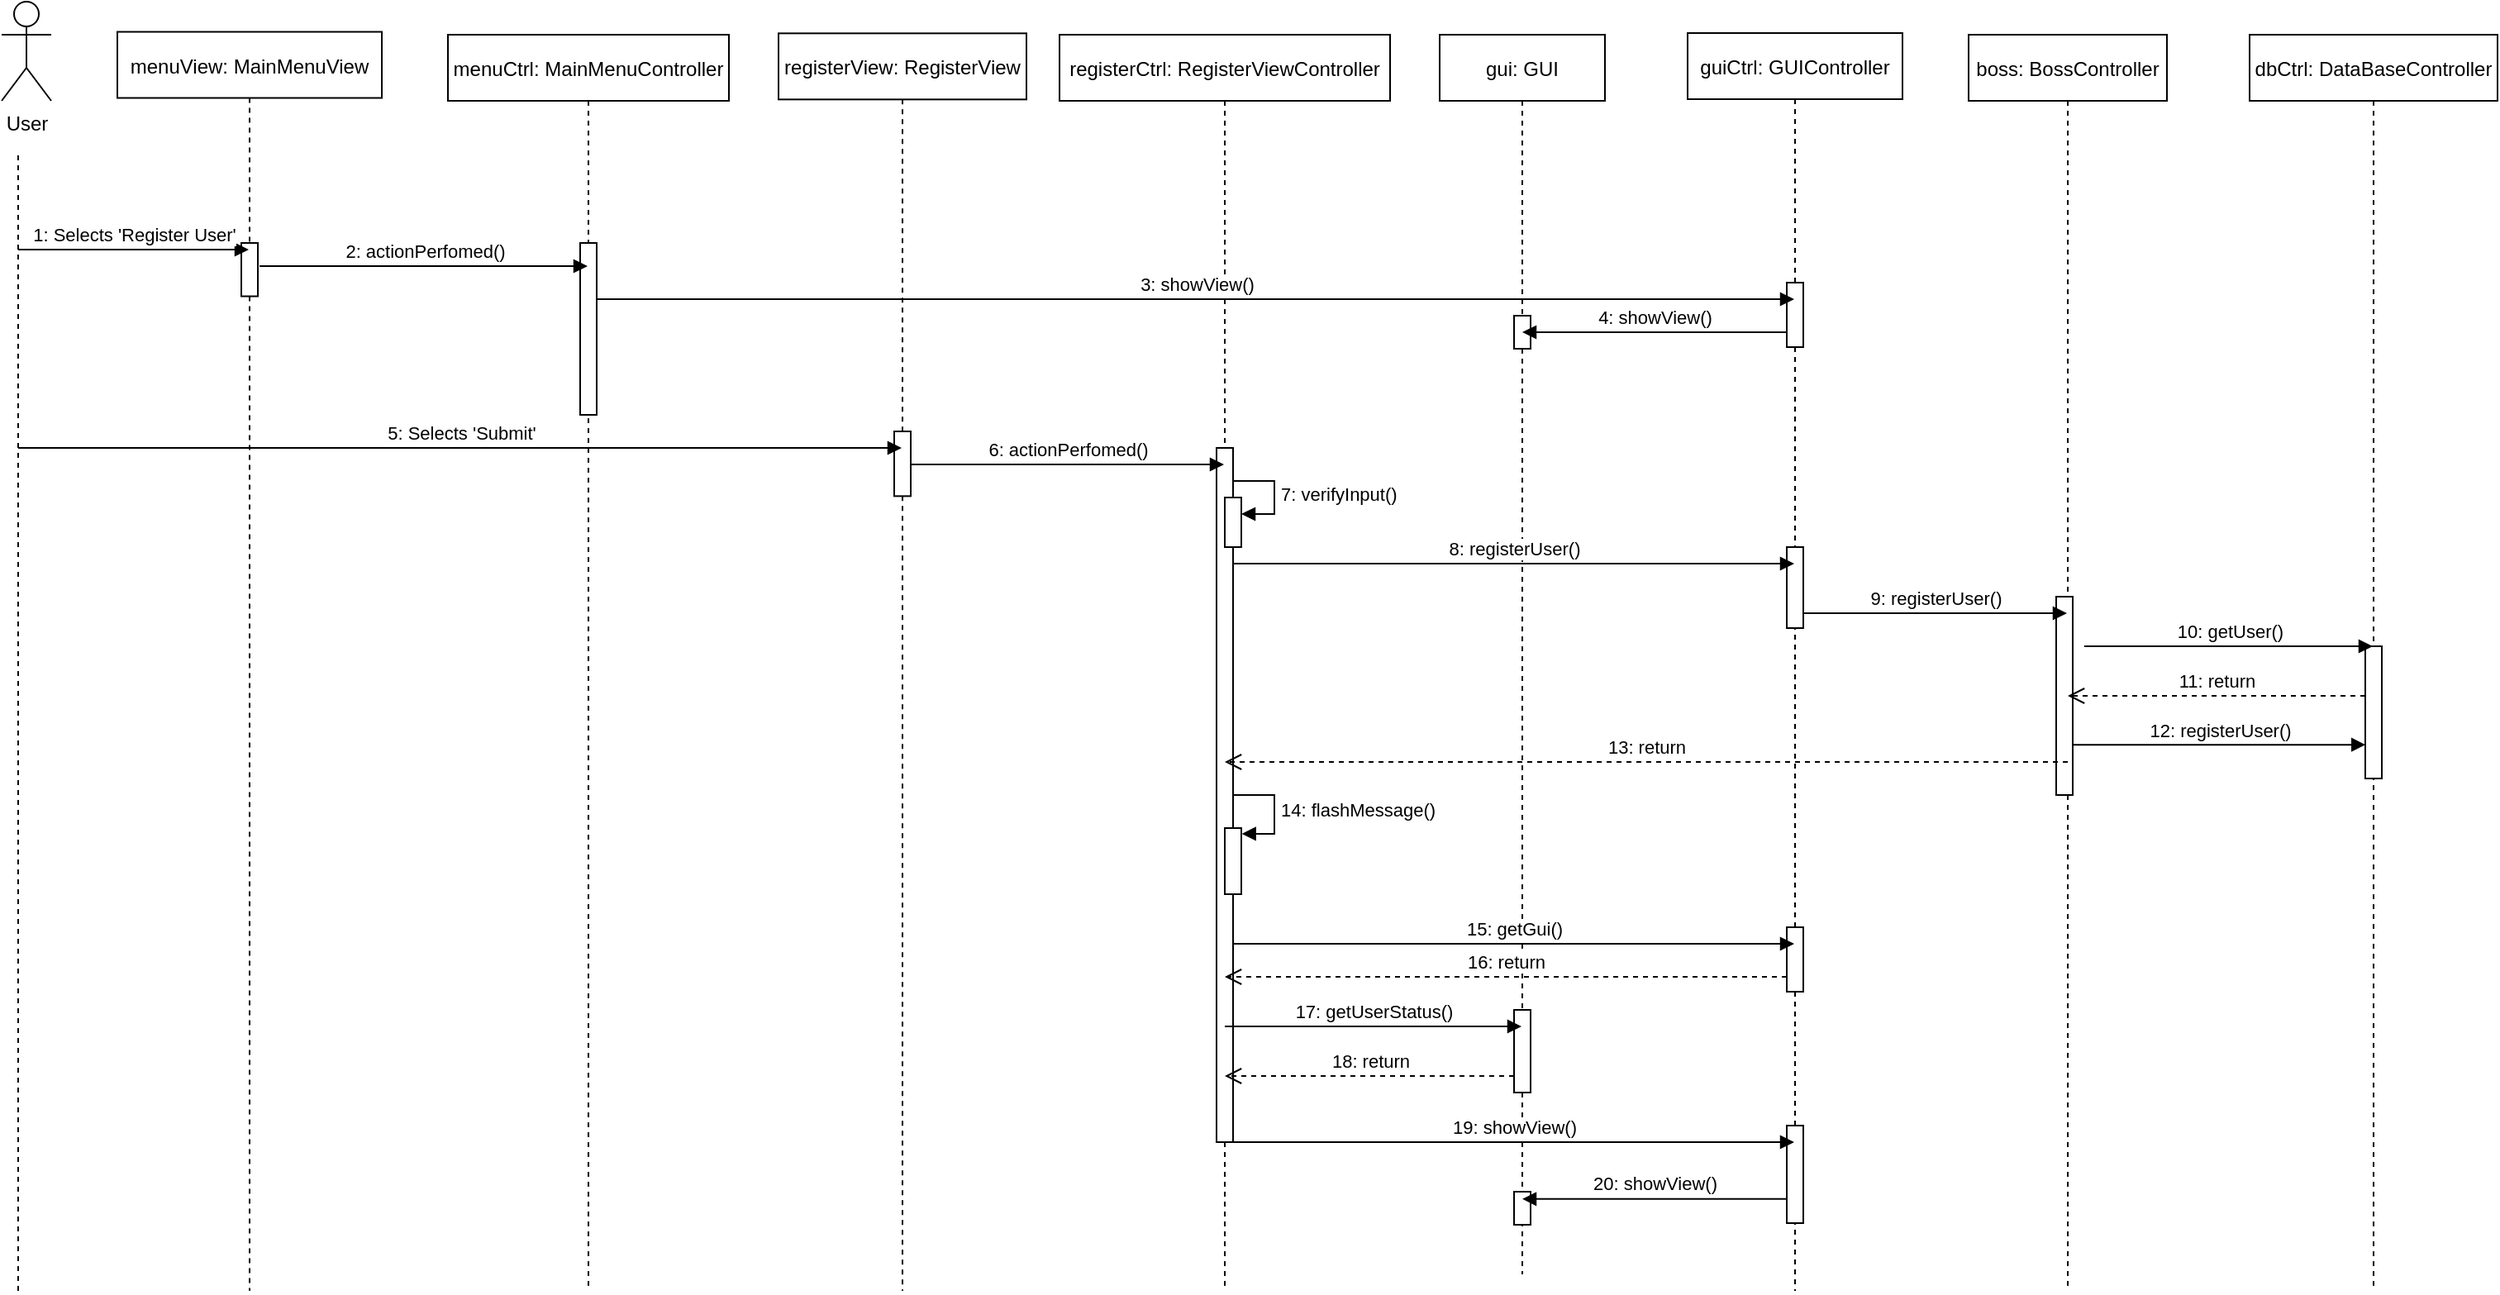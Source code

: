 <mxfile version="13.7.3" type="device"><diagram id="RpcwMZ3hJ1o9VPm2dOrJ" name="Page-1"><mxGraphModel dx="3294" dy="535" grid="1" gridSize="10" guides="1" tooltips="1" connect="1" arrows="1" fold="1" page="1" pageScale="1" pageWidth="827" pageHeight="1169" math="0" shadow="0"><root><mxCell id="0"/><mxCell id="1" parent="0"/><mxCell id="SmkIMqeIg3POfSPbGRKb-4" value="gui: GUI" style="shape=umlLifeline;perimeter=lifelinePerimeter;container=1;collapsible=0;recursiveResize=0;rounded=0;shadow=0;strokeWidth=1;" parent="1" vertex="1"><mxGeometry x="-940" y="80" width="100" height="750" as="geometry"/></mxCell><mxCell id="Lbo5cVpuWJiNLc-XngnY-75" value="" style="html=1;points=[];perimeter=orthogonalPerimeter;" parent="SmkIMqeIg3POfSPbGRKb-4" vertex="1"><mxGeometry x="45" y="590" width="10" height="50" as="geometry"/></mxCell><mxCell id="Lbo5cVpuWJiNLc-XngnY-81" value="" style="html=1;points=[];perimeter=orthogonalPerimeter;" parent="SmkIMqeIg3POfSPbGRKb-4" vertex="1"><mxGeometry x="45" y="170" width="10" height="20" as="geometry"/></mxCell><mxCell id="Lbo5cVpuWJiNLc-XngnY-83" value="" style="html=1;points=[];perimeter=orthogonalPerimeter;" parent="SmkIMqeIg3POfSPbGRKb-4" vertex="1"><mxGeometry x="45" y="700" width="10" height="20" as="geometry"/></mxCell><mxCell id="SmkIMqeIg3POfSPbGRKb-5" value="boss: BossController" style="shape=umlLifeline;perimeter=lifelinePerimeter;container=1;collapsible=0;recursiveResize=0;rounded=0;shadow=0;strokeWidth=1;" parent="1" vertex="1"><mxGeometry x="-620" y="80" width="120" height="760" as="geometry"/></mxCell><mxCell id="Lbo5cVpuWJiNLc-XngnY-36" value="" style="html=1;points=[];perimeter=orthogonalPerimeter;" parent="SmkIMqeIg3POfSPbGRKb-5" vertex="1"><mxGeometry x="53" y="340" width="10" height="120" as="geometry"/></mxCell><mxCell id="SmkIMqeIg3POfSPbGRKb-22" value="dbCtrl: DataBaseController" style="shape=umlLifeline;perimeter=lifelinePerimeter;container=1;collapsible=0;recursiveResize=0;rounded=0;shadow=0;strokeWidth=1;" parent="1" vertex="1"><mxGeometry x="-450" y="80" width="150" height="760" as="geometry"/></mxCell><mxCell id="Lbo5cVpuWJiNLc-XngnY-38" value="" style="html=1;points=[];perimeter=orthogonalPerimeter;" parent="SmkIMqeIg3POfSPbGRKb-22" vertex="1"><mxGeometry x="70" y="370" width="10" height="80" as="geometry"/></mxCell><mxCell id="SmkIMqeIg3POfSPbGRKb-117" value="menuView: MainMenuView" style="shape=umlLifeline;perimeter=lifelinePerimeter;container=1;collapsible=0;recursiveResize=0;rounded=0;shadow=0;strokeWidth=1;" parent="1" vertex="1"><mxGeometry x="-1740" y="78.26" width="160" height="761.74" as="geometry"/></mxCell><mxCell id="SmkIMqeIg3POfSPbGRKb-138" value="" style="points=[];perimeter=orthogonalPerimeter;rounded=0;shadow=0;strokeWidth=1;" parent="SmkIMqeIg3POfSPbGRKb-117" vertex="1"><mxGeometry x="75" y="127.74" width="10" height="32.26" as="geometry"/></mxCell><mxCell id="SmkIMqeIg3POfSPbGRKb-118" value="menuCtrl: MainMenuController" style="shape=umlLifeline;perimeter=lifelinePerimeter;container=1;collapsible=0;recursiveResize=0;rounded=0;shadow=0;strokeWidth=1;" parent="1" vertex="1"><mxGeometry x="-1540" y="80" width="170" height="760" as="geometry"/></mxCell><mxCell id="SmkIMqeIg3POfSPbGRKb-119" value="" style="points=[];perimeter=orthogonalPerimeter;rounded=0;shadow=0;strokeWidth=1;" parent="SmkIMqeIg3POfSPbGRKb-118" vertex="1"><mxGeometry x="80" y="126" width="10" height="104" as="geometry"/></mxCell><mxCell id="SmkIMqeIg3POfSPbGRKb-120" value="registerView: RegisterView" style="shape=umlLifeline;perimeter=lifelinePerimeter;container=1;collapsible=0;recursiveResize=0;rounded=0;shadow=0;strokeWidth=1;" parent="1" vertex="1"><mxGeometry x="-1340" y="79.17" width="150" height="760.83" as="geometry"/></mxCell><mxCell id="Lbo5cVpuWJiNLc-XngnY-17" value="" style="html=1;points=[];perimeter=orthogonalPerimeter;" parent="SmkIMqeIg3POfSPbGRKb-120" vertex="1"><mxGeometry x="70" y="240.83" width="10" height="39.17" as="geometry"/></mxCell><mxCell id="SmkIMqeIg3POfSPbGRKb-122" value="registerCtrl: RegisterViewController" style="shape=umlLifeline;perimeter=lifelinePerimeter;container=0;collapsible=0;recursiveResize=0;rounded=0;shadow=0;strokeWidth=1;" parent="1" vertex="1"><mxGeometry x="-1170" y="80" width="200" height="760" as="geometry"/></mxCell><mxCell id="SmkIMqeIg3POfSPbGRKb-162" value="" style="endArrow=none;html=1;dashed=1;" parent="1" edge="1"><mxGeometry width="50" height="50" relative="1" as="geometry"><mxPoint x="-1800" y="840" as="sourcePoint"/><mxPoint x="-1800" y="150" as="targetPoint"/></mxGeometry></mxCell><mxCell id="SmkIMqeIg3POfSPbGRKb-163" value="User" style="shape=umlActor;html=1;verticalLabelPosition=bottom;verticalAlign=top;align=center;" parent="1" vertex="1"><mxGeometry x="-1810" y="60" width="30" height="60" as="geometry"/></mxCell><mxCell id="SmkIMqeIg3POfSPbGRKb-209" value="guiCtrl: GUIController" style="shape=umlLifeline;perimeter=lifelinePerimeter;container=1;collapsible=0;recursiveResize=0;rounded=0;shadow=0;strokeWidth=1;" parent="1" vertex="1"><mxGeometry x="-790" y="79" width="130" height="761" as="geometry"/></mxCell><mxCell id="Lbo5cVpuWJiNLc-XngnY-9" value="" style="html=1;points=[];perimeter=orthogonalPerimeter;" parent="SmkIMqeIg3POfSPbGRKb-209" vertex="1"><mxGeometry x="60" y="151" width="10" height="39" as="geometry"/></mxCell><mxCell id="Lbo5cVpuWJiNLc-XngnY-29" value="" style="html=1;points=[];perimeter=orthogonalPerimeter;" parent="SmkIMqeIg3POfSPbGRKb-209" vertex="1"><mxGeometry x="60" y="311" width="10" height="49" as="geometry"/></mxCell><mxCell id="Lbo5cVpuWJiNLc-XngnY-72" value="" style="html=1;points=[];perimeter=orthogonalPerimeter;" parent="SmkIMqeIg3POfSPbGRKb-209" vertex="1"><mxGeometry x="60" y="541" width="10" height="39" as="geometry"/></mxCell><mxCell id="Lbo5cVpuWJiNLc-XngnY-82" value="" style="html=1;points=[];perimeter=orthogonalPerimeter;" parent="SmkIMqeIg3POfSPbGRKb-209" vertex="1"><mxGeometry x="60" y="661" width="10" height="59" as="geometry"/></mxCell><mxCell id="Lbo5cVpuWJiNLc-XngnY-21" value="1: Selects 'Register User'" style="html=1;verticalAlign=bottom;endArrow=block;" parent="1" target="SmkIMqeIg3POfSPbGRKb-117" edge="1"><mxGeometry width="80" relative="1" as="geometry"><mxPoint x="-1800" y="210" as="sourcePoint"/><mxPoint x="-1720" y="210" as="targetPoint"/></mxGeometry></mxCell><mxCell id="Lbo5cVpuWJiNLc-XngnY-22" value="5: Selects 'Submit'" style="html=1;verticalAlign=bottom;endArrow=block;" parent="1" target="SmkIMqeIg3POfSPbGRKb-120" edge="1"><mxGeometry width="80" relative="1" as="geometry"><mxPoint x="-1800" y="330" as="sourcePoint"/><mxPoint x="-1720" y="330" as="targetPoint"/></mxGeometry></mxCell><mxCell id="Lbo5cVpuWJiNLc-XngnY-25" value="" style="html=1;points=[];perimeter=orthogonalPerimeter;" parent="1" vertex="1"><mxGeometry x="-1075" y="330" width="10" height="420" as="geometry"/></mxCell><mxCell id="Lbo5cVpuWJiNLc-XngnY-26" value="6: actionPerfomed()" style="html=1;verticalAlign=bottom;endArrow=block;" parent="1" target="SmkIMqeIg3POfSPbGRKb-122" edge="1"><mxGeometry width="80" relative="1" as="geometry"><mxPoint x="-1260" y="340" as="sourcePoint"/><mxPoint x="-1180" y="340" as="targetPoint"/></mxGeometry></mxCell><mxCell id="Lbo5cVpuWJiNLc-XngnY-33" value="8: registerUser()" style="html=1;verticalAlign=bottom;endArrow=block;" parent="1" target="SmkIMqeIg3POfSPbGRKb-209" edge="1"><mxGeometry width="80" relative="1" as="geometry"><mxPoint x="-1065" y="400" as="sourcePoint"/><mxPoint x="-985" y="400" as="targetPoint"/></mxGeometry></mxCell><mxCell id="Lbo5cVpuWJiNLc-XngnY-35" value="9: registerUser()" style="html=1;verticalAlign=bottom;endArrow=block;" parent="1" target="SmkIMqeIg3POfSPbGRKb-5" edge="1"><mxGeometry width="80" relative="1" as="geometry"><mxPoint x="-720" y="430" as="sourcePoint"/><mxPoint x="-640" y="430" as="targetPoint"/></mxGeometry></mxCell><mxCell id="Lbo5cVpuWJiNLc-XngnY-41" value="10: getUser()" style="html=1;verticalAlign=bottom;endArrow=block;" parent="1" target="SmkIMqeIg3POfSPbGRKb-22" edge="1"><mxGeometry width="80" relative="1" as="geometry"><mxPoint x="-550" y="450" as="sourcePoint"/><mxPoint x="-480" y="450" as="targetPoint"/></mxGeometry></mxCell><mxCell id="Lbo5cVpuWJiNLc-XngnY-42" value="11: return" style="html=1;verticalAlign=bottom;endArrow=open;dashed=1;endSize=8;" parent="1" target="SmkIMqeIg3POfSPbGRKb-5" edge="1"><mxGeometry relative="1" as="geometry"><mxPoint x="-380" y="480" as="sourcePoint"/><mxPoint x="-460" y="480" as="targetPoint"/></mxGeometry></mxCell><mxCell id="Lbo5cVpuWJiNLc-XngnY-45" value="12: registerUser()" style="html=1;verticalAlign=bottom;endArrow=block;entryX=0.014;entryY=0.745;entryDx=0;entryDy=0;entryPerimeter=0;" parent="1" source="Lbo5cVpuWJiNLc-XngnY-36" target="Lbo5cVpuWJiNLc-XngnY-38" edge="1"><mxGeometry width="80" relative="1" as="geometry"><mxPoint x="-550" y="510" as="sourcePoint"/><mxPoint x="-480" y="510" as="targetPoint"/></mxGeometry></mxCell><mxCell id="Lbo5cVpuWJiNLc-XngnY-47" value="13: return" style="html=1;verticalAlign=bottom;endArrow=open;dashed=1;endSize=8;" parent="1" target="SmkIMqeIg3POfSPbGRKb-122" edge="1"><mxGeometry relative="1" as="geometry"><mxPoint x="-560" y="520" as="sourcePoint"/><mxPoint x="-640" y="520" as="targetPoint"/></mxGeometry></mxCell><mxCell id="Lbo5cVpuWJiNLc-XngnY-63" value="" style="html=1;points=[];perimeter=orthogonalPerimeter;" parent="1" vertex="1"><mxGeometry x="-1070" y="560" width="10" height="40" as="geometry"/></mxCell><mxCell id="Lbo5cVpuWJiNLc-XngnY-64" value="14: flashMessage()" style="edgeStyle=orthogonalEdgeStyle;html=1;align=left;spacingLeft=2;endArrow=block;rounded=0;entryX=1.034;entryY=0.087;entryDx=0;entryDy=0;entryPerimeter=0;" parent="1" target="Lbo5cVpuWJiNLc-XngnY-63" edge="1"><mxGeometry relative="1" as="geometry"><mxPoint x="-1065" y="540.0" as="sourcePoint"/><Array as="points"><mxPoint x="-1040" y="540"/><mxPoint x="-1040" y="564"/></Array></mxGeometry></mxCell><mxCell id="Lbo5cVpuWJiNLc-XngnY-68" value="2: actionPerfomed()" style="html=1;verticalAlign=bottom;endArrow=block;" parent="1" target="SmkIMqeIg3POfSPbGRKb-118" edge="1"><mxGeometry width="80" relative="1" as="geometry"><mxPoint x="-1654" y="220" as="sourcePoint"/><mxPoint x="-1574" y="220" as="targetPoint"/></mxGeometry></mxCell><mxCell id="Lbo5cVpuWJiNLc-XngnY-71" value="15: getGui()" style="html=1;verticalAlign=bottom;endArrow=block;" parent="1" target="SmkIMqeIg3POfSPbGRKb-209" edge="1"><mxGeometry width="80" relative="1" as="geometry"><mxPoint x="-1065" y="630" as="sourcePoint"/><mxPoint x="-985" y="630" as="targetPoint"/></mxGeometry></mxCell><mxCell id="Lbo5cVpuWJiNLc-XngnY-73" value="16: return" style="html=1;verticalAlign=bottom;endArrow=open;dashed=1;endSize=8;" parent="1" target="SmkIMqeIg3POfSPbGRKb-122" edge="1"><mxGeometry relative="1" as="geometry"><mxPoint x="-730" y="650" as="sourcePoint"/><mxPoint x="-810" y="650" as="targetPoint"/></mxGeometry></mxCell><mxCell id="Lbo5cVpuWJiNLc-XngnY-76" value="17: getUserStatus()" style="html=1;verticalAlign=bottom;endArrow=block;" parent="1" target="SmkIMqeIg3POfSPbGRKb-4" edge="1"><mxGeometry width="80" relative="1" as="geometry"><mxPoint x="-1070" y="680" as="sourcePoint"/><mxPoint x="-990" y="680" as="targetPoint"/></mxGeometry></mxCell><mxCell id="Lbo5cVpuWJiNLc-XngnY-77" value="18: return" style="html=1;verticalAlign=bottom;endArrow=open;dashed=1;endSize=8;" parent="1" source="Lbo5cVpuWJiNLc-XngnY-75" target="SmkIMqeIg3POfSPbGRKb-122" edge="1"><mxGeometry relative="1" as="geometry"><mxPoint x="-900" y="710" as="sourcePoint"/><mxPoint x="-970" y="710" as="targetPoint"/><Array as="points"><mxPoint x="-940" y="710"/></Array></mxGeometry></mxCell><mxCell id="Lbo5cVpuWJiNLc-XngnY-78" value="19: showView()" style="html=1;verticalAlign=bottom;endArrow=block;" parent="1" target="SmkIMqeIg3POfSPbGRKb-209" edge="1"><mxGeometry width="80" relative="1" as="geometry"><mxPoint x="-1065" y="750" as="sourcePoint"/><mxPoint x="-985" y="750" as="targetPoint"/></mxGeometry></mxCell><mxCell id="Lbo5cVpuWJiNLc-XngnY-79" value="3: showView()" style="html=1;verticalAlign=bottom;endArrow=block;" parent="1" target="SmkIMqeIg3POfSPbGRKb-209" edge="1"><mxGeometry width="80" relative="1" as="geometry"><mxPoint x="-1450" y="240" as="sourcePoint"/><mxPoint x="-1370" y="240" as="targetPoint"/></mxGeometry></mxCell><mxCell id="Lbo5cVpuWJiNLc-XngnY-80" value="4: showView()" style="html=1;verticalAlign=bottom;endArrow=block;" parent="1" target="SmkIMqeIg3POfSPbGRKb-4" edge="1"><mxGeometry x="0.001" width="80" relative="1" as="geometry"><mxPoint x="-730" y="260" as="sourcePoint"/><mxPoint x="-650" y="260" as="targetPoint"/><Array as="points"><mxPoint x="-800" y="260"/></Array><mxPoint as="offset"/></mxGeometry></mxCell><mxCell id="Lbo5cVpuWJiNLc-XngnY-85" value="20: showView()" style="html=1;verticalAlign=bottom;endArrow=block;exitX=-0.04;exitY=0.753;exitDx=0;exitDy=0;exitPerimeter=0;" parent="1" source="Lbo5cVpuWJiNLc-XngnY-82" target="SmkIMqeIg3POfSPbGRKb-4" edge="1"><mxGeometry width="80" relative="1" as="geometry"><mxPoint x="-880" y="670" as="sourcePoint"/><mxPoint x="-800" y="670" as="targetPoint"/></mxGeometry></mxCell><mxCell id="smWDDg9-WwtYEgk7kHef-2" value="7: verifyInput()" style="edgeStyle=orthogonalEdgeStyle;html=1;align=left;spacingLeft=2;endArrow=block;rounded=0;entryX=1;entryY=0;" parent="1" edge="1"><mxGeometry relative="1" as="geometry"><mxPoint x="-1065" y="350" as="sourcePoint"/><Array as="points"><mxPoint x="-1040" y="350"/></Array><mxPoint x="-1060" y="370" as="targetPoint"/></mxGeometry></mxCell><mxCell id="smWDDg9-WwtYEgk7kHef-3" value="" style="html=1;points=[];perimeter=orthogonalPerimeter;" parent="1" vertex="1"><mxGeometry x="-1070" y="360" width="10" height="30" as="geometry"/></mxCell></root></mxGraphModel></diagram></mxfile>